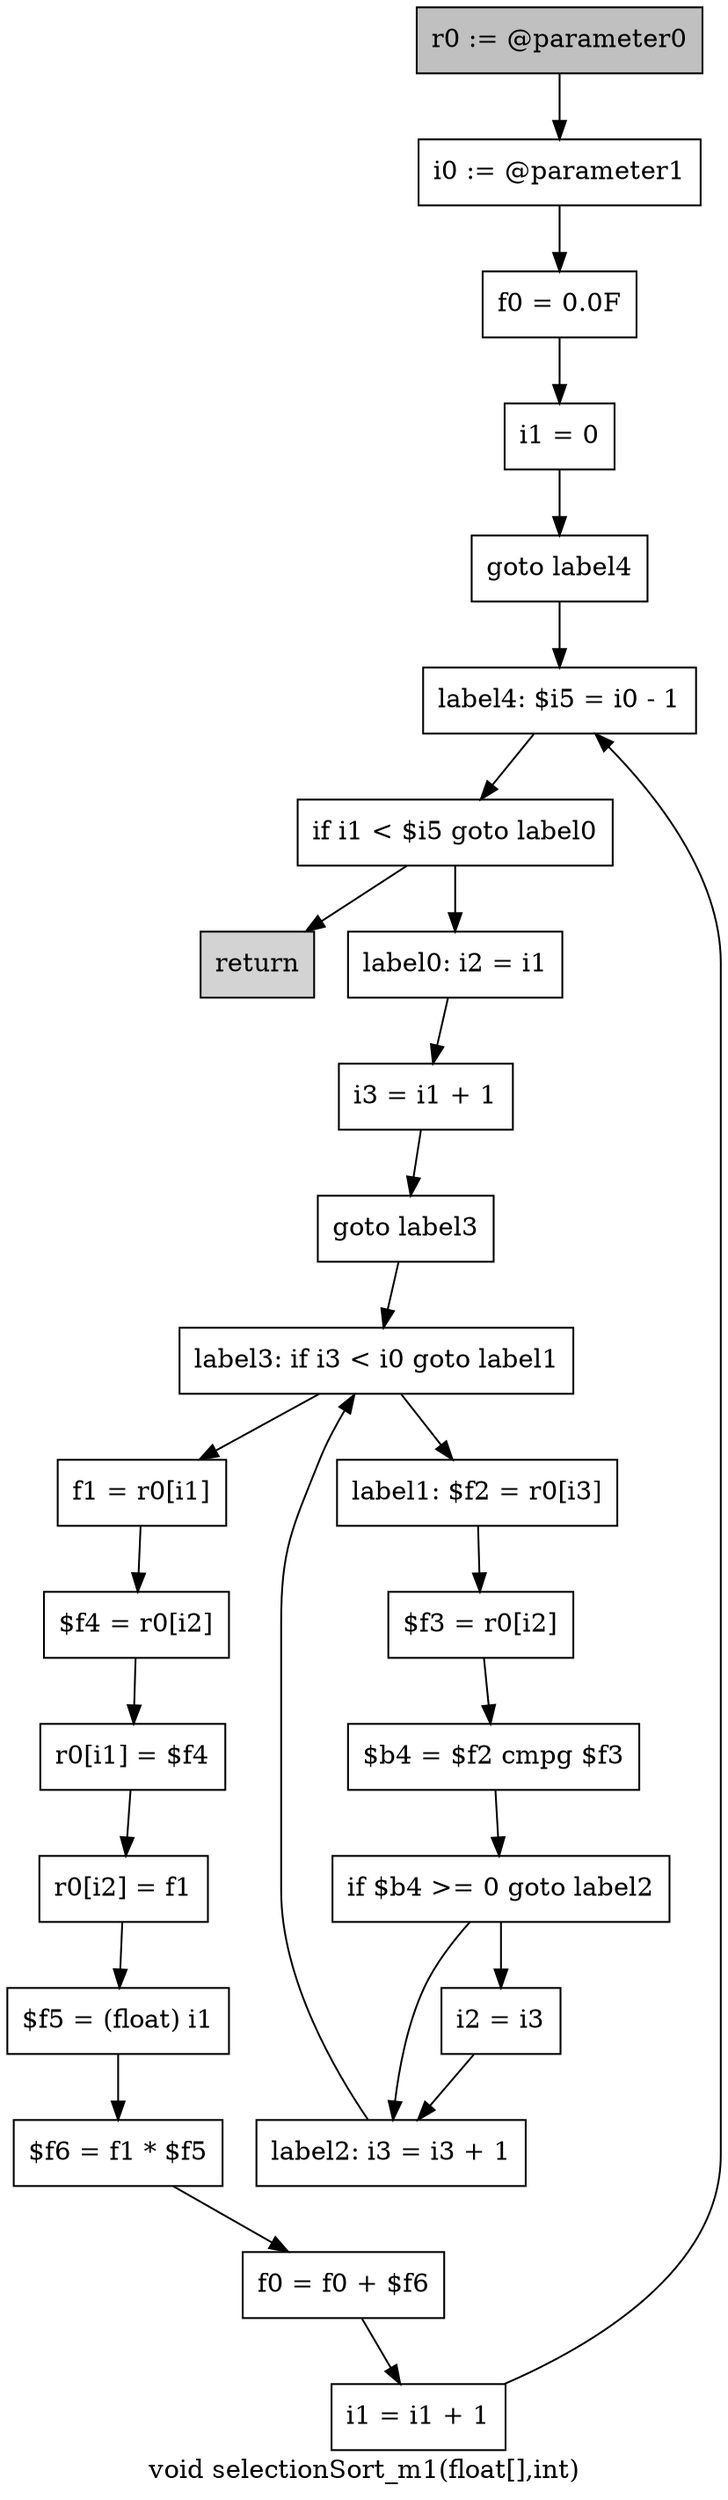 digraph "void selectionSort_m1(float[],int)" {
    label="void selectionSort_m1(float[],int)";
    node [shape=box];
    "0" [style=filled,fillcolor=gray,label="r0 := @parameter0",];
    "1" [label="i0 := @parameter1",];
    "0"->"1";
    "2" [label="f0 = 0.0F",];
    "1"->"2";
    "3" [label="i1 = 0",];
    "2"->"3";
    "4" [label="goto label4",];
    "3"->"4";
    "23" [label="label4: $i5 = i0 - 1",];
    "4"->"23";
    "5" [label="label0: i2 = i1",];
    "6" [label="i3 = i1 + 1",];
    "5"->"6";
    "7" [label="goto label3",];
    "6"->"7";
    "14" [label="label3: if i3 < i0 goto label1",];
    "7"->"14";
    "8" [label="label1: $f2 = r0[i3]",];
    "9" [label="$f3 = r0[i2]",];
    "8"->"9";
    "10" [label="$b4 = $f2 cmpg $f3",];
    "9"->"10";
    "11" [label="if $b4 >= 0 goto label2",];
    "10"->"11";
    "12" [label="i2 = i3",];
    "11"->"12";
    "13" [label="label2: i3 = i3 + 1",];
    "11"->"13";
    "12"->"13";
    "13"->"14";
    "14"->"8";
    "15" [label="f1 = r0[i1]",];
    "14"->"15";
    "16" [label="$f4 = r0[i2]",];
    "15"->"16";
    "17" [label="r0[i1] = $f4",];
    "16"->"17";
    "18" [label="r0[i2] = f1",];
    "17"->"18";
    "19" [label="$f5 = (float) i1",];
    "18"->"19";
    "20" [label="$f6 = f1 * $f5",];
    "19"->"20";
    "21" [label="f0 = f0 + $f6",];
    "20"->"21";
    "22" [label="i1 = i1 + 1",];
    "21"->"22";
    "22"->"23";
    "24" [label="if i1 < $i5 goto label0",];
    "23"->"24";
    "24"->"5";
    "25" [style=filled,fillcolor=lightgray,label="return",];
    "24"->"25";
}
